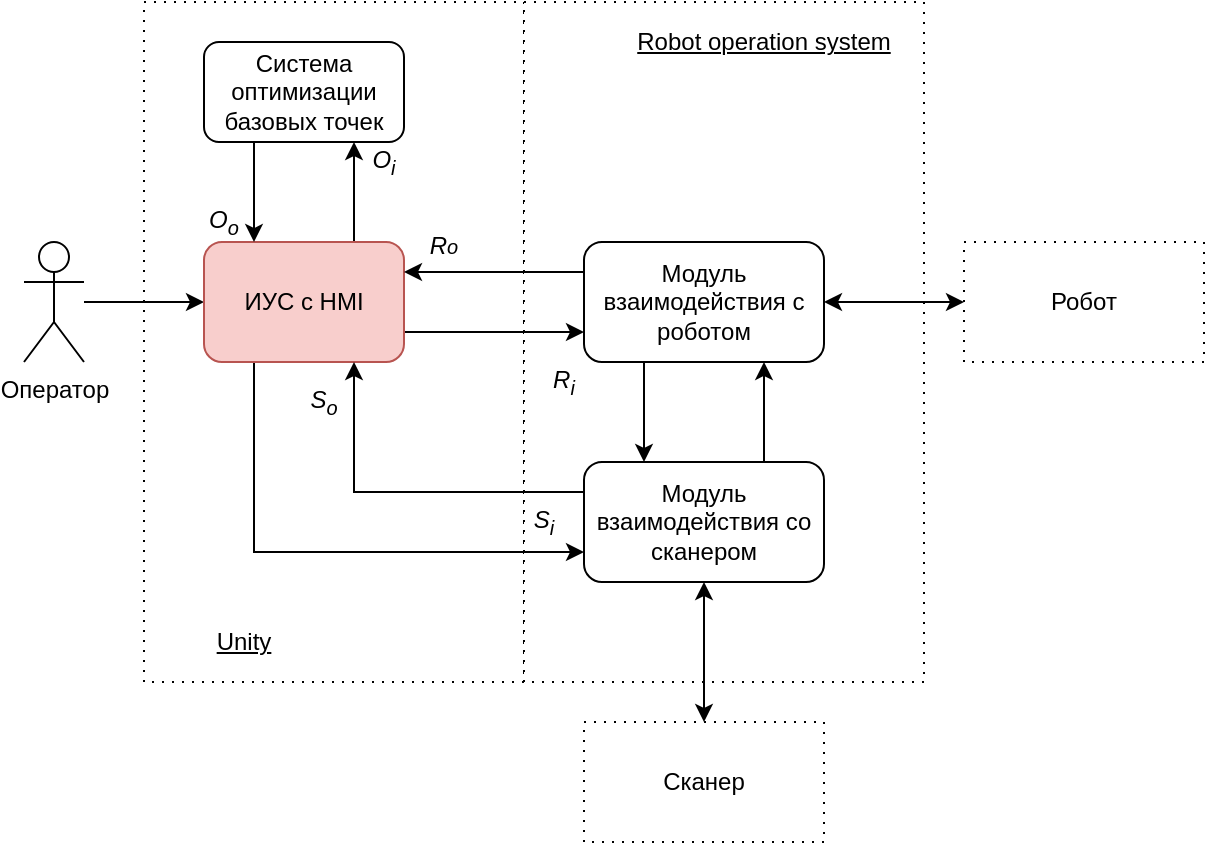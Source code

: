 <mxfile version="13.1.3" type="github">
  <diagram id="SuUiZC_N9U9tFSF12oeY" name="Page-1">
    <mxGraphModel dx="716" dy="400" grid="1" gridSize="10" guides="1" tooltips="1" connect="1" arrows="1" fold="1" page="1" pageScale="1" pageWidth="827" pageHeight="1169" math="0" shadow="0">
      <root>
        <mxCell id="0" />
        <mxCell id="1" parent="0" />
        <mxCell id="is_QWXtPLZNYCq21-rHT-21" value="" style="rounded=0;whiteSpace=wrap;html=1;dashed=1;dashPattern=1 4;" vertex="1" parent="1">
          <mxGeometry x="180" y="130" width="190" height="340" as="geometry" />
        </mxCell>
        <mxCell id="is_QWXtPLZNYCq21-rHT-20" value="" style="rounded=0;whiteSpace=wrap;html=1;dashed=1;dashPattern=1 4;" vertex="1" parent="1">
          <mxGeometry x="370" y="130" width="200" height="340" as="geometry" />
        </mxCell>
        <mxCell id="is_QWXtPLZNYCq21-rHT-5" value="" style="edgeStyle=orthogonalEdgeStyle;rounded=0;orthogonalLoop=1;jettySize=auto;html=1;" edge="1" parent="1" source="is_QWXtPLZNYCq21-rHT-1" target="is_QWXtPLZNYCq21-rHT-4">
          <mxGeometry relative="1" as="geometry" />
        </mxCell>
        <mxCell id="is_QWXtPLZNYCq21-rHT-1" value="Оператор" style="shape=umlActor;verticalLabelPosition=bottom;labelBackgroundColor=#ffffff;verticalAlign=top;html=1;outlineConnect=0;" vertex="1" parent="1">
          <mxGeometry x="120" y="250" width="30" height="60" as="geometry" />
        </mxCell>
        <mxCell id="is_QWXtPLZNYCq21-rHT-9" style="edgeStyle=orthogonalEdgeStyle;rounded=0;orthogonalLoop=1;jettySize=auto;html=1;exitX=0.75;exitY=0;exitDx=0;exitDy=0;entryX=0.75;entryY=1;entryDx=0;entryDy=0;startArrow=none;startFill=0;" edge="1" parent="1" source="is_QWXtPLZNYCq21-rHT-4" target="is_QWXtPLZNYCq21-rHT-6">
          <mxGeometry relative="1" as="geometry" />
        </mxCell>
        <mxCell id="is_QWXtPLZNYCq21-rHT-12" style="edgeStyle=orthogonalEdgeStyle;rounded=0;orthogonalLoop=1;jettySize=auto;html=1;exitX=0.25;exitY=1;exitDx=0;exitDy=0;entryX=0;entryY=0.75;entryDx=0;entryDy=0;startArrow=none;startFill=0;" edge="1" parent="1" source="is_QWXtPLZNYCq21-rHT-4" target="is_QWXtPLZNYCq21-rHT-10">
          <mxGeometry relative="1" as="geometry" />
        </mxCell>
        <mxCell id="is_QWXtPLZNYCq21-rHT-18" style="edgeStyle=orthogonalEdgeStyle;rounded=0;orthogonalLoop=1;jettySize=auto;html=1;exitX=1;exitY=0.75;exitDx=0;exitDy=0;entryX=0;entryY=0.75;entryDx=0;entryDy=0;startArrow=none;startFill=0;" edge="1" parent="1" source="is_QWXtPLZNYCq21-rHT-4" target="is_QWXtPLZNYCq21-rHT-11">
          <mxGeometry relative="1" as="geometry" />
        </mxCell>
        <mxCell id="is_QWXtPLZNYCq21-rHT-4" value="ИУС с HMI" style="rounded=1;whiteSpace=wrap;html=1;fillColor=#f8cecc;strokeColor=#b85450;" vertex="1" parent="1">
          <mxGeometry x="210" y="250" width="100" height="60" as="geometry" />
        </mxCell>
        <mxCell id="is_QWXtPLZNYCq21-rHT-8" style="edgeStyle=orthogonalEdgeStyle;rounded=0;orthogonalLoop=1;jettySize=auto;html=1;exitX=0.25;exitY=1;exitDx=0;exitDy=0;entryX=0.25;entryY=0;entryDx=0;entryDy=0;startArrow=none;startFill=0;" edge="1" parent="1" source="is_QWXtPLZNYCq21-rHT-6" target="is_QWXtPLZNYCq21-rHT-4">
          <mxGeometry relative="1" as="geometry" />
        </mxCell>
        <mxCell id="is_QWXtPLZNYCq21-rHT-6" value="Система оптимизации базовых точек" style="rounded=1;whiteSpace=wrap;html=1;" vertex="1" parent="1">
          <mxGeometry x="210" y="150" width="100" height="50" as="geometry" />
        </mxCell>
        <mxCell id="is_QWXtPLZNYCq21-rHT-13" style="edgeStyle=orthogonalEdgeStyle;rounded=0;orthogonalLoop=1;jettySize=auto;html=1;exitX=0;exitY=0.25;exitDx=0;exitDy=0;entryX=0.75;entryY=1;entryDx=0;entryDy=0;startArrow=none;startFill=0;" edge="1" parent="1" source="is_QWXtPLZNYCq21-rHT-10" target="is_QWXtPLZNYCq21-rHT-4">
          <mxGeometry relative="1" as="geometry" />
        </mxCell>
        <mxCell id="is_QWXtPLZNYCq21-rHT-17" style="edgeStyle=orthogonalEdgeStyle;rounded=0;orthogonalLoop=1;jettySize=auto;html=1;exitX=0.75;exitY=0;exitDx=0;exitDy=0;entryX=0.75;entryY=1;entryDx=0;entryDy=0;startArrow=none;startFill=0;" edge="1" parent="1" source="is_QWXtPLZNYCq21-rHT-10" target="is_QWXtPLZNYCq21-rHT-11">
          <mxGeometry relative="1" as="geometry" />
        </mxCell>
        <mxCell id="is_QWXtPLZNYCq21-rHT-27" style="edgeStyle=orthogonalEdgeStyle;rounded=0;orthogonalLoop=1;jettySize=auto;html=1;exitX=0.5;exitY=1;exitDx=0;exitDy=0;entryX=0.5;entryY=0;entryDx=0;entryDy=0;startArrow=classic;startFill=1;" edge="1" parent="1" source="is_QWXtPLZNYCq21-rHT-10" target="is_QWXtPLZNYCq21-rHT-24">
          <mxGeometry relative="1" as="geometry" />
        </mxCell>
        <mxCell id="is_QWXtPLZNYCq21-rHT-10" value="Модуль взаимодействия со сканером" style="rounded=1;whiteSpace=wrap;html=1;" vertex="1" parent="1">
          <mxGeometry x="400" y="360" width="120" height="60" as="geometry" />
        </mxCell>
        <mxCell id="is_QWXtPLZNYCq21-rHT-15" style="edgeStyle=orthogonalEdgeStyle;rounded=0;orthogonalLoop=1;jettySize=auto;html=1;exitX=0.25;exitY=1;exitDx=0;exitDy=0;entryX=0.25;entryY=0;entryDx=0;entryDy=0;startArrow=none;startFill=0;" edge="1" parent="1" source="is_QWXtPLZNYCq21-rHT-11" target="is_QWXtPLZNYCq21-rHT-10">
          <mxGeometry relative="1" as="geometry" />
        </mxCell>
        <mxCell id="is_QWXtPLZNYCq21-rHT-19" style="edgeStyle=orthogonalEdgeStyle;rounded=0;orthogonalLoop=1;jettySize=auto;html=1;exitX=0;exitY=0.25;exitDx=0;exitDy=0;entryX=1;entryY=0.25;entryDx=0;entryDy=0;startArrow=none;startFill=0;" edge="1" parent="1" source="is_QWXtPLZNYCq21-rHT-11" target="is_QWXtPLZNYCq21-rHT-4">
          <mxGeometry relative="1" as="geometry" />
        </mxCell>
        <mxCell id="is_QWXtPLZNYCq21-rHT-26" style="edgeStyle=orthogonalEdgeStyle;rounded=0;orthogonalLoop=1;jettySize=auto;html=1;exitX=1;exitY=0.5;exitDx=0;exitDy=0;entryX=0;entryY=0.5;entryDx=0;entryDy=0;startArrow=classic;startFill=1;" edge="1" parent="1" source="is_QWXtPLZNYCq21-rHT-11" target="is_QWXtPLZNYCq21-rHT-25">
          <mxGeometry relative="1" as="geometry" />
        </mxCell>
        <mxCell id="is_QWXtPLZNYCq21-rHT-11" value="Модуль взаимодействия с роботом" style="rounded=1;whiteSpace=wrap;html=1;" vertex="1" parent="1">
          <mxGeometry x="400" y="250" width="120" height="60" as="geometry" />
        </mxCell>
        <mxCell id="is_QWXtPLZNYCq21-rHT-22" value="Robot operation system" style="text;html=1;strokeColor=none;fillColor=none;align=center;verticalAlign=middle;whiteSpace=wrap;rounded=0;dashed=1;dashPattern=1 4;fontStyle=4" vertex="1" parent="1">
          <mxGeometry x="420" y="140" width="140" height="20" as="geometry" />
        </mxCell>
        <mxCell id="is_QWXtPLZNYCq21-rHT-23" value="Unity" style="text;html=1;strokeColor=none;fillColor=none;align=center;verticalAlign=middle;whiteSpace=wrap;rounded=0;dashed=1;dashPattern=1 4;fontStyle=4" vertex="1" parent="1">
          <mxGeometry x="200" y="440" width="60" height="20" as="geometry" />
        </mxCell>
        <mxCell id="is_QWXtPLZNYCq21-rHT-24" value="Сканер" style="rounded=0;whiteSpace=wrap;html=1;dashed=1;dashPattern=1 4;strokeColor=#000000;" vertex="1" parent="1">
          <mxGeometry x="400" y="490" width="120" height="60" as="geometry" />
        </mxCell>
        <mxCell id="is_QWXtPLZNYCq21-rHT-25" value="Робот" style="rounded=0;whiteSpace=wrap;html=1;dashed=1;dashPattern=1 4;strokeColor=#000000;" vertex="1" parent="1">
          <mxGeometry x="590" y="250" width="120" height="60" as="geometry" />
        </mxCell>
        <mxCell id="is_QWXtPLZNYCq21-rHT-28" value="&lt;i&gt;S&lt;sub&gt;i&lt;/sub&gt;&lt;/i&gt;" style="text;html=1;strokeColor=none;fillColor=none;align=center;verticalAlign=middle;whiteSpace=wrap;rounded=0;dashed=1;dashPattern=1 4;" vertex="1" parent="1">
          <mxGeometry x="360" y="380" width="40" height="20" as="geometry" />
        </mxCell>
        <mxCell id="is_QWXtPLZNYCq21-rHT-29" value="&lt;i&gt;S&lt;sub&gt;o&lt;/sub&gt;&lt;/i&gt;" style="text;html=1;strokeColor=none;fillColor=none;align=center;verticalAlign=middle;whiteSpace=wrap;rounded=0;dashed=1;dashPattern=1 4;" vertex="1" parent="1">
          <mxGeometry x="250" y="320" width="40" height="20" as="geometry" />
        </mxCell>
        <mxCell id="is_QWXtPLZNYCq21-rHT-30" value="&lt;i&gt;&lt;span style=&quot;font-size: 12px&quot;&gt;O&lt;sub&gt;i&lt;/sub&gt;&lt;/span&gt;&lt;/i&gt;" style="text;html=1;strokeColor=none;fillColor=none;align=center;verticalAlign=middle;whiteSpace=wrap;rounded=0;dashed=1;dashPattern=1 4;" vertex="1" parent="1">
          <mxGeometry x="280" y="200" width="40" height="20" as="geometry" />
        </mxCell>
        <mxCell id="is_QWXtPLZNYCq21-rHT-31" value="&lt;i&gt;&lt;span style=&quot;font-size: 12px&quot;&gt;O&lt;sub&gt;o&lt;/sub&gt;&lt;/span&gt;&lt;/i&gt;" style="text;html=1;strokeColor=none;fillColor=none;align=center;verticalAlign=middle;whiteSpace=wrap;rounded=0;dashed=1;dashPattern=1 4;" vertex="1" parent="1">
          <mxGeometry x="200" y="230" width="40" height="20" as="geometry" />
        </mxCell>
        <mxCell id="is_QWXtPLZNYCq21-rHT-32" value="&lt;i&gt;R&lt;sub&gt;i&lt;/sub&gt;&lt;/i&gt;" style="text;html=1;strokeColor=none;fillColor=none;align=center;verticalAlign=middle;whiteSpace=wrap;rounded=0;dashed=1;dashPattern=1 4;" vertex="1" parent="1">
          <mxGeometry x="370" y="310" width="40" height="20" as="geometry" />
        </mxCell>
        <mxCell id="is_QWXtPLZNYCq21-rHT-33" value="&lt;i&gt;&lt;sub&gt;&lt;span style=&quot;font-size: 12px&quot;&gt;R&lt;/span&gt;o&lt;/sub&gt;&lt;/i&gt;" style="text;html=1;strokeColor=none;fillColor=none;align=center;verticalAlign=middle;whiteSpace=wrap;rounded=0;dashed=1;dashPattern=1 4;" vertex="1" parent="1">
          <mxGeometry x="310" y="240" width="40" height="20" as="geometry" />
        </mxCell>
      </root>
    </mxGraphModel>
  </diagram>
</mxfile>
